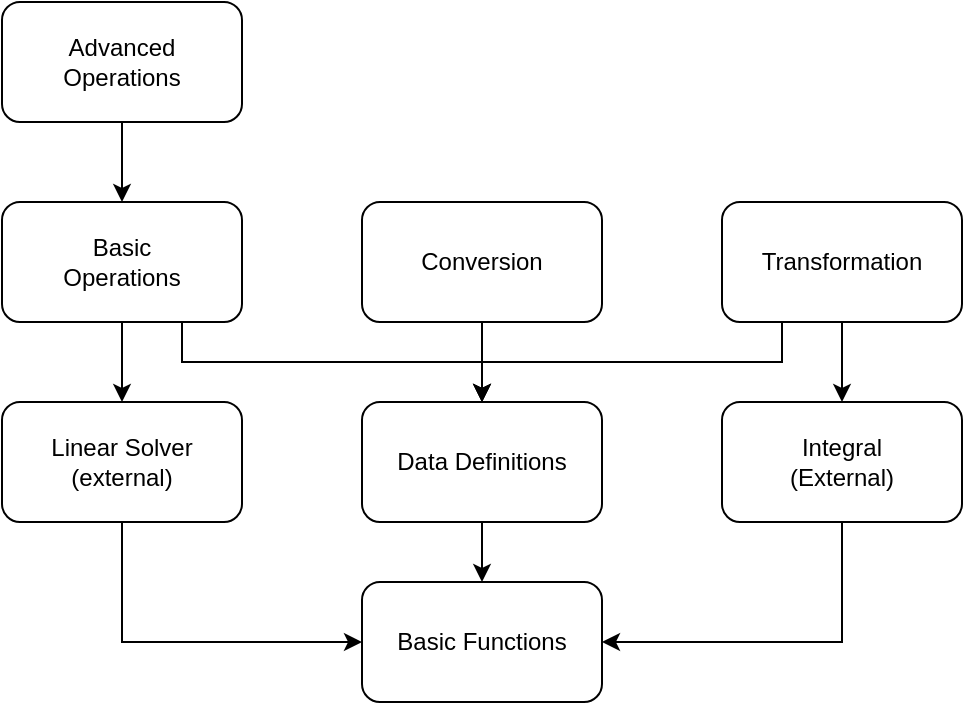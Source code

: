 <mxfile version="12.1.9" type="github" pages="1"><diagram id="HPz6r7OgjWPiZU7NnNXL" name="Page-1"><mxGraphModel dx="1355" dy="776" grid="1" gridSize="10" guides="1" tooltips="1" connect="1" arrows="1" fold="1" page="1" pageScale="1" pageWidth="850" pageHeight="1100" math="0" shadow="0"><root><mxCell id="0"/><mxCell id="1" parent="0"/><mxCell id="bmO4EKh-6QArlB46Ncg6-11" value="" style="edgeStyle=orthogonalEdgeStyle;rounded=0;orthogonalLoop=1;jettySize=auto;html=1;" edge="1" parent="1" source="bmO4EKh-6QArlB46Ncg6-1" target="bmO4EKh-6QArlB46Ncg6-5"><mxGeometry relative="1" as="geometry"/></mxCell><mxCell id="bmO4EKh-6QArlB46Ncg6-1" value="Conversion" style="rounded=1;whiteSpace=wrap;html=1;" vertex="1" parent="1"><mxGeometry x="230" y="120" width="120" height="60" as="geometry"/></mxCell><mxCell id="bmO4EKh-6QArlB46Ncg6-8" value="" style="edgeStyle=orthogonalEdgeStyle;rounded=0;orthogonalLoop=1;jettySize=auto;html=1;" edge="1" parent="1" source="bmO4EKh-6QArlB46Ncg6-2" target="bmO4EKh-6QArlB46Ncg6-3"><mxGeometry relative="1" as="geometry"/></mxCell><mxCell id="bmO4EKh-6QArlB46Ncg6-2" value="&lt;div&gt;Advanced &lt;br&gt;&lt;/div&gt;&lt;div&gt;Operations&lt;/div&gt;" style="rounded=1;whiteSpace=wrap;html=1;" vertex="1" parent="1"><mxGeometry x="50" y="20" width="120" height="60" as="geometry"/></mxCell><mxCell id="bmO4EKh-6QArlB46Ncg6-9" style="edgeStyle=orthogonalEdgeStyle;rounded=0;orthogonalLoop=1;jettySize=auto;html=1;exitX=0.5;exitY=1;exitDx=0;exitDy=0;entryX=0.5;entryY=0;entryDx=0;entryDy=0;" edge="1" parent="1" source="bmO4EKh-6QArlB46Ncg6-3" target="bmO4EKh-6QArlB46Ncg6-6"><mxGeometry relative="1" as="geometry"/></mxCell><mxCell id="bmO4EKh-6QArlB46Ncg6-10" style="edgeStyle=orthogonalEdgeStyle;rounded=0;orthogonalLoop=1;jettySize=auto;html=1;exitX=0.75;exitY=1;exitDx=0;exitDy=0;entryX=0.5;entryY=0;entryDx=0;entryDy=0;" edge="1" parent="1" source="bmO4EKh-6QArlB46Ncg6-3" target="bmO4EKh-6QArlB46Ncg6-5"><mxGeometry relative="1" as="geometry"/></mxCell><mxCell id="bmO4EKh-6QArlB46Ncg6-3" value="&lt;div&gt;Basic&lt;/div&gt;&lt;div&gt;Operations&lt;br&gt;&lt;/div&gt;" style="rounded=1;whiteSpace=wrap;html=1;" vertex="1" parent="1"><mxGeometry x="50" y="120" width="120" height="60" as="geometry"/></mxCell><mxCell id="bmO4EKh-6QArlB46Ncg6-14" style="edgeStyle=orthogonalEdgeStyle;rounded=0;orthogonalLoop=1;jettySize=auto;html=1;exitX=0.25;exitY=1;exitDx=0;exitDy=0;" edge="1" parent="1" source="bmO4EKh-6QArlB46Ncg6-4" target="bmO4EKh-6QArlB46Ncg6-5"><mxGeometry relative="1" as="geometry"/></mxCell><mxCell id="bmO4EKh-6QArlB46Ncg6-16" style="edgeStyle=orthogonalEdgeStyle;rounded=0;orthogonalLoop=1;jettySize=auto;html=1;entryX=0.5;entryY=0;entryDx=0;entryDy=0;" edge="1" parent="1" source="bmO4EKh-6QArlB46Ncg6-4" target="bmO4EKh-6QArlB46Ncg6-7"><mxGeometry relative="1" as="geometry"/></mxCell><mxCell id="bmO4EKh-6QArlB46Ncg6-4" value="Transformation" style="rounded=1;whiteSpace=wrap;html=1;" vertex="1" parent="1"><mxGeometry x="410" y="120" width="120" height="60" as="geometry"/></mxCell><mxCell id="bmO4EKh-6QArlB46Ncg6-18" style="edgeStyle=orthogonalEdgeStyle;rounded=0;orthogonalLoop=1;jettySize=auto;html=1;exitX=0.5;exitY=1;exitDx=0;exitDy=0;entryX=0.5;entryY=0;entryDx=0;entryDy=0;" edge="1" parent="1" source="bmO4EKh-6QArlB46Ncg6-5" target="bmO4EKh-6QArlB46Ncg6-17"><mxGeometry relative="1" as="geometry"/></mxCell><mxCell id="bmO4EKh-6QArlB46Ncg6-5" value="Data Definitions" style="rounded=1;whiteSpace=wrap;html=1;" vertex="1" parent="1"><mxGeometry x="230" y="220" width="120" height="60" as="geometry"/></mxCell><mxCell id="bmO4EKh-6QArlB46Ncg6-20" style="edgeStyle=orthogonalEdgeStyle;rounded=0;orthogonalLoop=1;jettySize=auto;html=1;exitX=0.5;exitY=1;exitDx=0;exitDy=0;entryX=0;entryY=0.5;entryDx=0;entryDy=0;" edge="1" parent="1" source="bmO4EKh-6QArlB46Ncg6-6" target="bmO4EKh-6QArlB46Ncg6-17"><mxGeometry relative="1" as="geometry"/></mxCell><mxCell id="bmO4EKh-6QArlB46Ncg6-6" value="&lt;div&gt;Linear Solver&lt;/div&gt;&lt;div&gt;(external)&lt;/div&gt;" style="rounded=1;whiteSpace=wrap;html=1;" vertex="1" parent="1"><mxGeometry x="50" y="220" width="120" height="60" as="geometry"/></mxCell><mxCell id="bmO4EKh-6QArlB46Ncg6-19" style="edgeStyle=orthogonalEdgeStyle;rounded=0;orthogonalLoop=1;jettySize=auto;html=1;exitX=0.5;exitY=1;exitDx=0;exitDy=0;entryX=1;entryY=0.5;entryDx=0;entryDy=0;" edge="1" parent="1" source="bmO4EKh-6QArlB46Ncg6-7" target="bmO4EKh-6QArlB46Ncg6-17"><mxGeometry relative="1" as="geometry"/></mxCell><mxCell id="bmO4EKh-6QArlB46Ncg6-7" value="&lt;div&gt;Integral&lt;/div&gt;&lt;div&gt;(External)&lt;br&gt;&lt;/div&gt;" style="rounded=1;whiteSpace=wrap;html=1;" vertex="1" parent="1"><mxGeometry x="410" y="220" width="120" height="60" as="geometry"/></mxCell><mxCell id="bmO4EKh-6QArlB46Ncg6-17" value="Basic Functions" style="rounded=1;whiteSpace=wrap;html=1;" vertex="1" parent="1"><mxGeometry x="230" y="310" width="120" height="60" as="geometry"/></mxCell></root></mxGraphModel></diagram></mxfile>